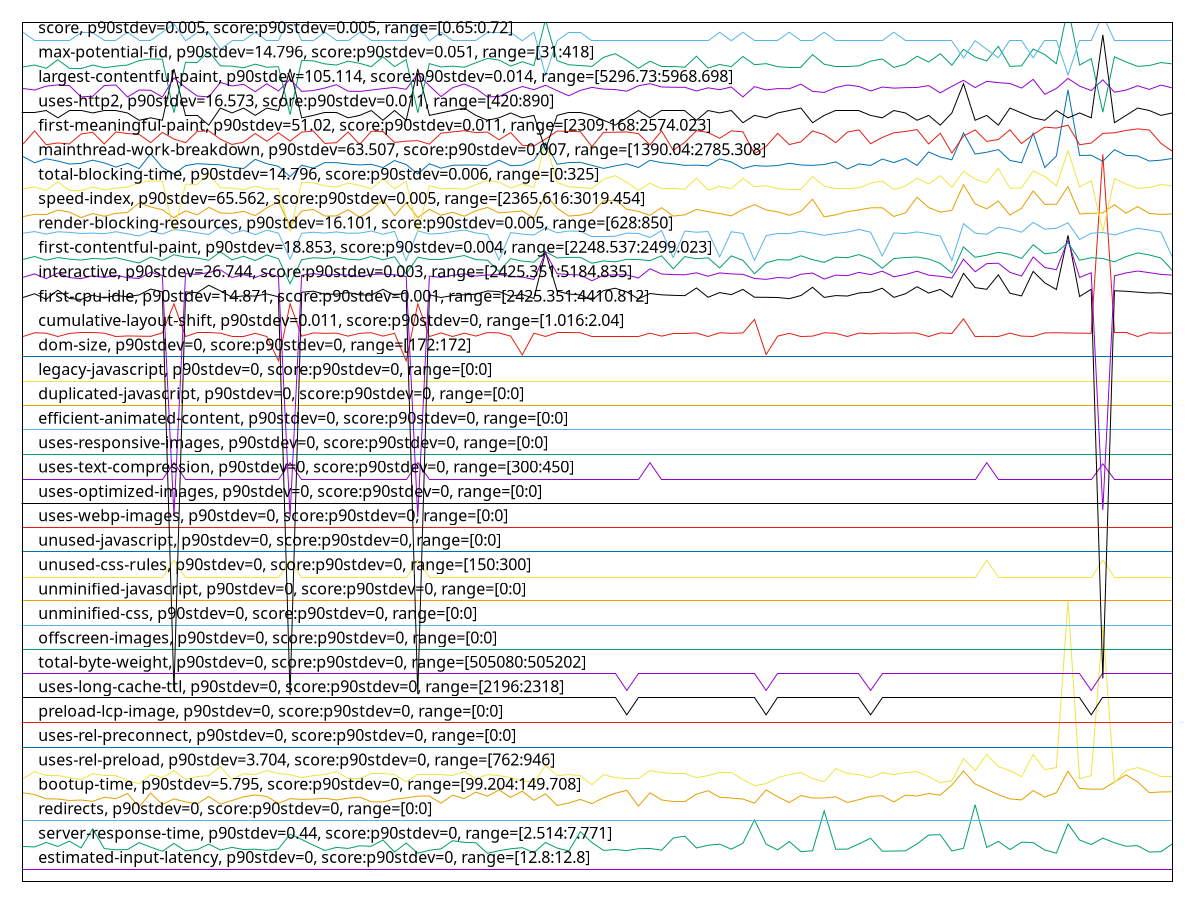 reset

$estimatedInputLatencyP90Stdev0ScoreP90Stdev0Range128128 <<EOF
0 0.5000000000001847
1 0.5000000000001847
2 0.5000000000001847
3 0.5000000000001847
4 0.5000000000001847
5 0.5000000000001847
6 0.5000000000001847
7 0.5000000000001847
8 0.5000000000001847
9 0.5000000000001847
10 0.5000000000001847
11 0.5000000000001847
12 0.5000000000001847
13 0.5000000000001847
14 0.5000000000001847
15 0.5000000000001847
16 0.5000000000001847
17 0.5000000000001847
18 0.5000000000001847
19 0.5000000000001847
20 0.5000000000001847
21 0.5000000000001847
22 0.5000000000001847
23 0.5000000000001847
24 0.5000000000001847
25 0.5000000000001847
26 0.5000000000001847
27 0.5000000000001847
28 0.5000000000001847
29 0.5000000000001847
30 0.5000000000001847
31 0.5000000000001847
32 0.5000000000001847
33 0.5000000000001847
34 0.5000000000001847
35 0.5000000000001847
36 0.5000000000001847
37 0.5000000000001847
38 0.5000000000001847
39 0.5000000000001847
40 0.5000000000001847
41 0.5000000000001847
42 0.5000000000001847
43 0.5000000000001847
44 0.5000000000001847
45 0.5000000000001847
46 0.5000000000001847
47 0.5000000000001847
48 0.5000000000001847
49 0.5000000000001847
50 0.5000000000001847
51 0.5000000000001847
52 0.5000000000001847
53 0.5000000000001847
54 0.5000000000001847
55 0.5000000000001847
56 0.5000000000001847
57 0.5000000000001847
58 0.5000000000001847
59 0.5000000000001847
60 0.5000000000001847
61 0.5000000000001847
62 0.5000000000001847
63 0.5000000000001847
64 0.5000000000001847
65 0.5000000000001847
66 0.5000000000001847
67 0.5000000000001847
68 0.5000000000001847
69 0.5000000000001847
70 0.5000000000001847
71 0.5000000000001847
72 0.5000000000001847
73 0.5000000000001847
74 0.5000000000001847
75 0.5000000000001847
76 0.5000000000001847
77 0.5000000000001847
78 0.5000000000001847
79 0.5000000000001847
80 0.5000000000001847
81 0.5000000000001847
82 0.5000000000001847
83 0.5000000000001847
84 0.5000000000001847
85 0.5000000000001847
86 0.5000000000001847
87 0.5000000000001847
88 0.5000000000001847
89 0.5000000000001847
90 0.5000000000001847
91 0.5000000000001847
92 0.5000000000001847
93 0.5000000000001847
94 0.5000000000001847
95 0.5000000000001847
96 0.5000000000001847
97 0.5000000000001847
98 0.5000000000001847
99 0.5000000000001847
EOF

$serverResponseTimeP90Stdev044ScoreP90Stdev0Range25147771 <<EOF
0 1.4336985413290113
1 1.4163025391680175
2 1.6004732576985414
3 1.4363457590491626
4 1.6545521339816316
5 1.3747034035656402
6 2.1597925445705024
7 1.3474748784440842
8 1.2998249594813618
9 1.3073884386817938
10 1.592153430578066
11 1.409117233927607
12 1.2389389519178826
13 1.5588741220961642
14 1.2555786061588334
15 1.3077666126418155
16 1.5305110750945436
17 1.2922614802809294
18 1.3962593192868722
19 1.3107920043219883
20 1.324784440842788
21 1.2744873041599138
22 1.3353733117233928
23 1.9370480821177745
24 1.7237579686655862
25 1.4873992436520802
26 1.2710837385197193
27 1.3970156672069152
28 1.354660183684495
29 1.4624397622906538
30 1.4435310642895731
31 1.7018238789843327
32 1.2064159913560242
33 1.5770264721772016
34 1.158766072393301
35 1.2801599135602382
36 1.3368860075634792
37 1.6711917882225822
38 1.605767693138844
39 1.5876153430578066
40 1.1561188546731498
41 1.2623857374392222
42 1.3406677471636954
43 1.3864267963263104
44 1.1837255537547273
45 1.598960561858455
46 1.371299837925446
47 1.2502841707185308
48 2.0402895732036734
49 1.593287952458131
50 1.2744873041599138
51 1.3096574824419234
52 1.2661674770394382
53 1.3425586169638035
54 1.3539038357644517
55 1.2835634792004325
56 1.7804840626688274
57 1.8561188546731497
58 1.3731907077255538
59 1.485508373851972
60 1.5305110750945434
61 1.3236499189627229
62 1.567950297136683
63 2.5239740680713125
64 1.530132901134522
65 1.2941523500810372
66 1.6356434359805514
67 1.220030253916802
68 1.261629389519179
69 2.890802809292274
70 1.3221372231226365
71 1.326675310642896
72 1.542612641815235
73 1.772542409508374
74 1.242342517558077
75 1.2483933009184227
76 1.257847649918963
77 1.5380745542949759
78 1.9037687736358724
79 1.9170048622366291
80 1.249905996758509
81 1.3614673149648842
82 3.1441793625067525
83 1.3932339276066992
84 1.6428287412209617
85 1.3081447866018372
86 1.6121966504592113
87 1.5936661264181526
88 1.2884797406807134
89 1.1651950297136686
90 2.3560648298217184
91 1.7006893571042683
92 1.5142495948136145
93 1.77632414910859
94 1.5872371690977851
95 1.4439092382495948
96 1.4688687196110213
97 1.2067941653160457
98 1.2226774716369533
99 1.5448816855753646
EOF

$redirectsP90Stdev0ScoreP90Stdev0Range00 <<EOF
0 2.5
1 2.5
2 2.5
3 2.5
4 2.5
5 2.5
6 2.5
7 2.5
8 2.5
9 2.5
10 2.5
11 2.5
12 2.5
13 2.5
14 2.5
15 2.5
16 2.5
17 2.5
18 2.5
19 2.5
20 2.5
21 2.5
22 2.5
23 2.5
24 2.5
25 2.5
26 2.5
27 2.5
28 2.5
29 2.5
30 2.5
31 2.5
32 2.5
33 2.5
34 2.5
35 2.5
36 2.5
37 2.5
38 2.5
39 2.5
40 2.5
41 2.5
42 2.5
43 2.5
44 2.5
45 2.5
46 2.5
47 2.5
48 2.5
49 2.5
50 2.5
51 2.5
52 2.5
53 2.5
54 2.5
55 2.5
56 2.5
57 2.5
58 2.5
59 2.5
60 2.5
61 2.5
62 2.5
63 2.5
64 2.5
65 2.5
66 2.5
67 2.5
68 2.5
69 2.5
70 2.5
71 2.5
72 2.5
73 2.5
74 2.5
75 2.5
76 2.5
77 2.5
78 2.5
79 2.5
80 2.5
81 2.5
82 2.5
83 2.5
84 2.5
85 2.5
86 2.5
87 2.5
88 2.5
89 2.5
90 2.5
91 2.5
92 2.5
93 2.5
94 2.5
95 2.5
96 2.5
97 2.5
98 2.5
99 2.5
EOF

$bootupTimeP90Stdev5795ScoreP90Stdev0Range99204149708 <<EOF
0 3.6342204711347033
1 3.561642501658924
2 3.388848871930988
3 3.3789782680822817
4 3.3198707697412067
5 3.3378701061712004
6 3.2854978433974775
7 3.450975613802256
8 3.392564863968148
9 3.603563536828135
10 3.0564998341074974
11 3.6267884870603835
12 3.155438122096881
13 3.384668380889183
14 3.261576144658261
15 3.1837725613802244
16 3.4836066688785654
17 3.1716955872594554
18 3.3191740212342395
19 3.470600696748506
20 3.543294790975447
21 3.4837227936297266
22 3.201539648307895
23 3.392448739216986
24 3.366204545454545
25 3.376423523556735
26 3.4097513271400124
27 3.3407732249502318
28 3.4109125746516247
29 3.4562012276045113
30 3.267730756469806
31 3.25878915063039
32 3.3730559057730587
33 3.4236862972793625
34 3.496380391506303
35 3.5011415063039144
36 3.2067652621101512
37 3.5392304246848036
38 3.3925648639681465
39 3.66174203715992
40 3.4984706370272054
41 3.7505774717982727
42 3.4450532514930314
43 3.7014567020570657
44 3.324051260783012
45 3.589512441937624
46 3.1131687126741863
47 3.2172164897146645
48 3.363765925680158
49 3.1906239216987378
50 3.43100215660252
51 3.6133180159256795
52 3.7352490046449893
53 3.085414897146648
54 3.6339882216323813
55 3.3411215992037153
56 3.2760917385534163
57 3.274930491041804
58 3.577783842070337
59 3.7203850364963493
60 3.452717485069674
61 3.4176478102189765
62 3.378862143331121
63 3.2095522561380214
64 3.749764598540144
65 3.4709490710019897
66 3.238815693430656
67 3.518560218978101
68 3.417763934970138
69 3.4242669210351684
70 3.4692071997345715
71 3.2375383211678828
72 3.354475945587258
73 3.486161413404113
74 3.5136829794293303
75 3.2583246516257454
76 3.544107664233576
77 3.5003286330457852
78 3.6019377903118763
79 3.5387659256801585
80 3.9550731585932306
81 4.522690942269406
82 3.994323324485732
83 3.7768216655607154
84 3.554558891838088
85 3.3855973788984723
86 3.3425150962176504
87 3.7232881552753803
88 3.4589882216323806
89 3.6385170869276693
90 4.518045952222956
91 3.8131687126741864
92 3.783208526874584
93 3.7842536496350356
94 4.0754945255474455
95 4.372425514266755
96 4.0813007631055065
97 3.639910583941604
98 3.66824502322495
99 3.6747480092899796
EOF

$usesRelPreloadP90Stdev3704ScoreP90Stdev0Range762946 <<EOF
0 4.21464705882353
1 4.502882352941178
2 4.3381764705882375
3 4.3381764705882375
4 4.255823529411767
5 4.173470588235297
6 4.420529411764708
7 4.3381764705882375
8 4.3381764705882375
9 4.13229411764706
10 4.008764705882353
11 4.379352941176471
12 4.255823529411767
13 4.5440588235294115
14 4.173470588235297
15 4.297000000000001
16 4.3381764705882375
17 4.708764705882352
18 4.173470588235297
19 4.420529411764708
20 4.379352941176471
21 4.5440588235294115
22 4.420529411764708
23 4.379352941176471
24 4.255823529411767
25 4.3381764705882375
26 4.379352941176471
27 4.502882352941178
28 4.21464705882353
29 4.21464705882353
30 4.420529411764708
31 4.420529411764708
32 4.379352941176471
33 4.091117647058823
34 4.379352941176471
35 4.379352941176471
36 4.379352941176471
37 4.3381764705882375
38 4.502882352941178
39 4.21464705882353
40 4.379352941176471
41 4.3381764705882375
42 4.255823529411767
43 4.13229411764706
44 4.04994117647059
45 4.7499411764705926
46 4.3381764705882375
47 4.379352941176471
48 4.3381764705882375
49 3.9675882352941194
50 4.379352941176471
51 4.255823529411767
52 4.21464705882353
53 4.21464705882353
54 4.5440588235294115
55 4.461705882352941
56 4.420529411764708
57 4.420529411764708
58 4.255823529411767
59 4.3381764705882375
60 4.461705882352941
61 4.461705882352941
62 4.173470588235297
63 3.9264117647058825
64 4.008764705882353
65 4.255823529411767
66 4.379352941176471
67 4.461705882352941
68 4.21464705882353
69 4.091117647058823
70 4.626411764705885
71 4.420529411764708
72 4.379352941176471
73 4.255823529411767
74 4.461705882352941
75 4.379352941176471
76 4.461705882352941
77 4.502882352941178
78 4.297000000000001
79 4.04994117647059
80 4.13229411764706
81 5.038176470588233
82 4.5440588235294115
83 5.202882352941181
84 4.708764705882352
85 4.5440588235294115
86 4.297000000000001
87 5.202882352941181
88 4.585235294117645
89 4.667588235294119
90 11.502882352941178
91 4.21464705882353
92 4.3381764705882375
93 10.473470588235294
94 4.04994117647059
95 4.5440588235294115
96 4.667588235294119
97 4.502882352941178
98 4.297000000000001
99 4.297000000000001
EOF

$usesRelPreconnectP90Stdev0ScoreP90Stdev0Range00 <<EOF
0 5.5
1 5.5
2 5.5
3 5.5
4 5.5
5 5.5
6 5.5
7 5.5
8 5.5
9 5.5
10 5.5
11 5.5
12 5.5
13 5.5
14 5.5
15 5.5
16 5.5
17 5.5
18 5.5
19 5.5
20 5.5
21 5.5
22 5.5
23 5.5
24 5.5
25 5.5
26 5.5
27 5.5
28 5.5
29 5.5
30 5.5
31 5.5
32 5.5
33 5.5
34 5.5
35 5.5
36 5.5
37 5.5
38 5.5
39 5.5
40 5.5
41 5.5
42 5.5
43 5.5
44 5.5
45 5.5
46 5.5
47 5.5
48 5.5
49 5.5
50 5.5
51 5.5
52 5.5
53 5.5
54 5.5
55 5.5
56 5.5
57 5.5
58 5.5
59 5.5
60 5.5
61 5.5
62 5.5
63 5.5
64 5.5
65 5.5
66 5.5
67 5.5
68 5.5
69 5.5
70 5.5
71 5.5
72 5.5
73 5.5
74 5.5
75 5.5
76 5.5
77 5.5
78 5.5
79 5.5
80 5.5
81 5.5
82 5.5
83 5.5
84 5.5
85 5.5
86 5.5
87 5.5
88 5.5
89 5.5
90 5.5
91 5.5
92 5.5
93 5.5
94 5.5
95 5.5
96 5.5
97 5.5
98 5.5
99 5.5
EOF

$preloadLcpImageP90Stdev0ScoreP90Stdev0Range00 <<EOF
0 6.5
1 6.5
2 6.5
3 6.5
4 6.5
5 6.5
6 6.5
7 6.5
8 6.5
9 6.5
10 6.5
11 6.5
12 6.5
13 6.5
14 6.5
15 6.5
16 6.5
17 6.5
18 6.5
19 6.5
20 6.5
21 6.5
22 6.5
23 6.5
24 6.5
25 6.5
26 6.5
27 6.5
28 6.5
29 6.5
30 6.5
31 6.5
32 6.5
33 6.5
34 6.5
35 6.5
36 6.5
37 6.5
38 6.5
39 6.5
40 6.5
41 6.5
42 6.5
43 6.5
44 6.5
45 6.5
46 6.5
47 6.5
48 6.5
49 6.5
50 6.5
51 6.5
52 6.5
53 6.5
54 6.5
55 6.5
56 6.5
57 6.5
58 6.5
59 6.5
60 6.5
61 6.5
62 6.5
63 6.5
64 6.5
65 6.5
66 6.5
67 6.5
68 6.5
69 6.5
70 6.5
71 6.5
72 6.5
73 6.5
74 6.5
75 6.5
76 6.5
77 6.5
78 6.5
79 6.5
80 6.5
81 6.5
82 6.5
83 6.5
84 6.5
85 6.5
86 6.5
87 6.5
88 6.5
89 6.5
90 6.5
91 6.5
92 6.5
93 6.5
94 6.5
95 6.5
96 6.5
97 6.5
98 6.5
99 6.5
EOF

$usesLongCacheTtlP90Stdev0ScoreP90Stdev0Range21962318 <<EOF
0 7.5280000000000005
1 7.5280000000000005
2 7.5280000000000005
3 7.5280000000000005
4 7.5280000000000005
5 7.5280000000000005
6 7.5280000000000005
7 7.5280000000000005
8 7.5280000000000005
9 7.5280000000000005
10 7.5280000000000005
11 7.5280000000000005
12 7.5280000000000005
13 7.5280000000000005
14 7.5280000000000005
15 7.5280000000000005
16 7.5280000000000005
17 7.5280000000000005
18 7.5280000000000005
19 7.5280000000000005
20 7.5280000000000005
21 7.5280000000000005
22 7.5280000000000005
23 7.5280000000000005
24 7.5280000000000005
25 7.5280000000000005
26 7.5280000000000005
27 7.5280000000000005
28 7.5280000000000005
29 7.5280000000000005
30 7.5280000000000005
31 7.5280000000000005
32 7.5280000000000005
33 7.5280000000000005
34 7.5280000000000005
35 7.5280000000000005
36 7.5280000000000005
37 7.5280000000000005
38 7.5280000000000005
39 7.5280000000000005
40 7.5280000000000005
41 7.5280000000000005
42 7.5280000000000005
43 7.5280000000000005
44 7.5280000000000005
45 7.5280000000000005
46 7.5280000000000005
47 7.5280000000000005
48 7.5280000000000005
49 7.5280000000000005
50 7.5280000000000005
51 7.5280000000000005
52 6.828000000000001
53 7.5280000000000005
54 7.5280000000000005
55 7.5280000000000005
56 7.5280000000000005
57 7.5280000000000005
58 7.5280000000000005
59 7.5280000000000005
60 7.5280000000000005
61 7.5280000000000005
62 7.5280000000000005
63 7.5280000000000005
64 6.828000000000001
65 7.5280000000000005
66 7.5280000000000005
67 7.5280000000000005
68 7.5280000000000005
69 7.5280000000000005
70 7.5280000000000005
71 7.5280000000000005
72 7.5280000000000005
73 6.828000000000001
74 7.5280000000000005
75 7.5280000000000005
76 7.5280000000000005
77 7.5280000000000005
78 7.5280000000000005
79 7.5280000000000005
80 7.5280000000000005
81 7.5280000000000005
82 7.5280000000000005
83 7.5280000000000005
84 7.5280000000000005
85 7.5280000000000005
86 7.5280000000000005
87 7.5280000000000005
88 7.5280000000000005
89 7.5280000000000005
90 7.5280000000000005
91 7.5280000000000005
92 6.828000000000001
93 7.5280000000000005
94 7.5280000000000005
95 7.5280000000000005
96 7.5280000000000005
97 7.5280000000000005
98 7.5280000000000005
99 7.5280000000000005
EOF

$totalByteWeightP90Stdev0ScoreP90Stdev0Range505080505202 <<EOF
0 8.527999999999793
1 8.527999999999793
2 8.527999999999793
3 8.527999999999793
4 8.527999999999793
5 8.527999999999793
6 8.527999999999793
7 8.527999999999793
8 8.527999999999793
9 8.527999999999793
10 8.527999999999793
11 8.527999999999793
12 8.527999999999793
13 8.527999999999793
14 8.527999999999793
15 8.527999999999793
16 8.527999999999793
17 8.527999999999793
18 8.527999999999793
19 8.527999999999793
20 8.527999999999793
21 8.527999999999793
22 8.527999999999793
23 8.527999999999793
24 8.527999999999793
25 8.527999999999793
26 8.527999999999793
27 8.527999999999793
28 8.527999999999793
29 8.527999999999793
30 8.527999999999793
31 8.527999999999793
32 8.527999999999793
33 8.527999999999793
34 8.527999999999793
35 8.527999999999793
36 8.527999999999793
37 8.527999999999793
38 8.527999999999793
39 8.527999999999793
40 8.527999999999793
41 8.527999999999793
42 8.527999999999793
43 8.527999999999793
44 8.527999999999793
45 8.527999999999793
46 8.527999999999793
47 8.527999999999793
48 8.527999999999793
49 8.527999999999793
50 8.527999999999793
51 8.527999999999793
52 7.8279999999999745
53 8.527999999999793
54 8.527999999999793
55 8.527999999999793
56 8.527999999999793
57 8.527999999999793
58 8.527999999999793
59 8.527999999999793
60 8.527999999999793
61 8.527999999999793
62 8.527999999999793
63 8.527999999999793
64 7.8279999999999745
65 8.527999999999793
66 8.527999999999793
67 8.527999999999793
68 8.527999999999793
69 8.527999999999793
70 8.527999999999793
71 8.527999999999793
72 8.527999999999793
73 7.8279999999999745
74 8.527999999999793
75 8.527999999999793
76 8.527999999999793
77 8.527999999999793
78 8.527999999999793
79 8.527999999999793
80 8.527999999999793
81 8.527999999999793
82 8.527999999999793
83 8.527999999999793
84 8.527999999999793
85 8.527999999999793
86 8.527999999999793
87 8.527999999999793
88 8.527999999999793
89 8.527999999999793
90 8.527999999999793
91 8.527999999999793
92 7.8279999999999745
93 8.527999999999793
94 8.527999999999793
95 8.527999999999793
96 8.527999999999793
97 8.527999999999793
98 8.527999999999793
99 8.527999999999793
EOF

$offscreenImagesP90Stdev0ScoreP90Stdev0Range00 <<EOF
0 9.5
1 9.5
2 9.5
3 9.5
4 9.5
5 9.5
6 9.5
7 9.5
8 9.5
9 9.5
10 9.5
11 9.5
12 9.5
13 9.5
14 9.5
15 9.5
16 9.5
17 9.5
18 9.5
19 9.5
20 9.5
21 9.5
22 9.5
23 9.5
24 9.5
25 9.5
26 9.5
27 9.5
28 9.5
29 9.5
30 9.5
31 9.5
32 9.5
33 9.5
34 9.5
35 9.5
36 9.5
37 9.5
38 9.5
39 9.5
40 9.5
41 9.5
42 9.5
43 9.5
44 9.5
45 9.5
46 9.5
47 9.5
48 9.5
49 9.5
50 9.5
51 9.5
52 9.5
53 9.5
54 9.5
55 9.5
56 9.5
57 9.5
58 9.5
59 9.5
60 9.5
61 9.5
62 9.5
63 9.5
64 9.5
65 9.5
66 9.5
67 9.5
68 9.5
69 9.5
70 9.5
71 9.5
72 9.5
73 9.5
74 9.5
75 9.5
76 9.5
77 9.5
78 9.5
79 9.5
80 9.5
81 9.5
82 9.5
83 9.5
84 9.5
85 9.5
86 9.5
87 9.5
88 9.5
89 9.5
90 9.5
91 9.5
92 9.5
93 9.5
94 9.5
95 9.5
96 9.5
97 9.5
98 9.5
99 9.5
EOF

$unminifiedCssP90Stdev0ScoreP90Stdev0Range00 <<EOF
0 10.5
1 10.5
2 10.5
3 10.5
4 10.5
5 10.5
6 10.5
7 10.5
8 10.5
9 10.5
10 10.5
11 10.5
12 10.5
13 10.5
14 10.5
15 10.5
16 10.5
17 10.5
18 10.5
19 10.5
20 10.5
21 10.5
22 10.5
23 10.5
24 10.5
25 10.5
26 10.5
27 10.5
28 10.5
29 10.5
30 10.5
31 10.5
32 10.5
33 10.5
34 10.5
35 10.5
36 10.5
37 10.5
38 10.5
39 10.5
40 10.5
41 10.5
42 10.5
43 10.5
44 10.5
45 10.5
46 10.5
47 10.5
48 10.5
49 10.5
50 10.5
51 10.5
52 10.5
53 10.5
54 10.5
55 10.5
56 10.5
57 10.5
58 10.5
59 10.5
60 10.5
61 10.5
62 10.5
63 10.5
64 10.5
65 10.5
66 10.5
67 10.5
68 10.5
69 10.5
70 10.5
71 10.5
72 10.5
73 10.5
74 10.5
75 10.5
76 10.5
77 10.5
78 10.5
79 10.5
80 10.5
81 10.5
82 10.5
83 10.5
84 10.5
85 10.5
86 10.5
87 10.5
88 10.5
89 10.5
90 10.5
91 10.5
92 10.5
93 10.5
94 10.5
95 10.5
96 10.5
97 10.5
98 10.5
99 10.5
EOF

$unminifiedJavascriptP90Stdev0ScoreP90Stdev0Range00 <<EOF
0 11.5
1 11.5
2 11.5
3 11.5
4 11.5
5 11.5
6 11.5
7 11.5
8 11.5
9 11.5
10 11.5
11 11.5
12 11.5
13 11.5
14 11.5
15 11.5
16 11.5
17 11.5
18 11.5
19 11.5
20 11.5
21 11.5
22 11.5
23 11.5
24 11.5
25 11.5
26 11.5
27 11.5
28 11.5
29 11.5
30 11.5
31 11.5
32 11.5
33 11.5
34 11.5
35 11.5
36 11.5
37 11.5
38 11.5
39 11.5
40 11.5
41 11.5
42 11.5
43 11.5
44 11.5
45 11.5
46 11.5
47 11.5
48 11.5
49 11.5
50 11.5
51 11.5
52 11.5
53 11.5
54 11.5
55 11.5
56 11.5
57 11.5
58 11.5
59 11.5
60 11.5
61 11.5
62 11.5
63 11.5
64 11.5
65 11.5
66 11.5
67 11.5
68 11.5
69 11.5
70 11.5
71 11.5
72 11.5
73 11.5
74 11.5
75 11.5
76 11.5
77 11.5
78 11.5
79 11.5
80 11.5
81 11.5
82 11.5
83 11.5
84 11.5
85 11.5
86 11.5
87 11.5
88 11.5
89 11.5
90 11.5
91 11.5
92 11.5
93 11.5
94 11.5
95 11.5
96 11.5
97 11.5
98 11.5
99 11.5
EOF

$unusedCssRulesP90Stdev0ScoreP90Stdev0Range150300 <<EOF
0 12.465
1 12.465
2 12.465
3 12.465
4 12.465
5 12.465
6 12.465
7 12.465
8 12.465
9 12.465
10 12.465
11 12.465
12 12.465
13 13.165000000000001
14 12.465
15 12.465
16 12.465
17 12.465
18 12.465
19 12.465
20 12.465
21 12.465
22 12.465
23 13.165000000000001
24 12.465
25 12.465
26 12.465
27 12.465
28 12.465
29 12.465
30 12.465
31 12.465
32 12.465
33 12.465
34 13.165000000000001
35 12.465
36 12.465
37 12.465
38 12.465
39 12.465
40 12.465
41 12.465
42 12.465
43 12.465
44 12.465
45 12.465
46 12.465
47 12.465
48 12.465
49 12.465
50 12.465
51 12.465
52 12.465
53 12.465
54 12.465
55 12.465
56 12.465
57 12.465
58 12.465
59 12.465
60 12.465
61 12.465
62 12.465
63 12.465
64 12.465
65 12.465
66 12.465
67 12.465
68 12.465
69 12.465
70 12.465
71 12.465
72 12.465
73 12.465
74 12.465
75 12.465
76 12.465
77 12.465
78 12.465
79 12.465
80 12.465
81 12.465
82 12.465
83 13.165000000000001
84 12.465
85 12.465
86 12.465
87 12.465
88 12.465
89 12.465
90 12.465
91 12.465
92 12.465
93 13.165000000000001
94 12.465
95 12.465
96 12.465
97 12.465
98 12.465
99 12.465
EOF

$unusedJavascriptP90Stdev0ScoreP90Stdev0Range00 <<EOF
0 13.5
1 13.5
2 13.5
3 13.5
4 13.5
5 13.5
6 13.5
7 13.5
8 13.5
9 13.5
10 13.5
11 13.5
12 13.5
13 13.5
14 13.5
15 13.5
16 13.5
17 13.5
18 13.5
19 13.5
20 13.5
21 13.5
22 13.5
23 13.5
24 13.5
25 13.5
26 13.5
27 13.5
28 13.5
29 13.5
30 13.5
31 13.5
32 13.5
33 13.5
34 13.5
35 13.5
36 13.5
37 13.5
38 13.5
39 13.5
40 13.5
41 13.5
42 13.5
43 13.5
44 13.5
45 13.5
46 13.5
47 13.5
48 13.5
49 13.5
50 13.5
51 13.5
52 13.5
53 13.5
54 13.5
55 13.5
56 13.5
57 13.5
58 13.5
59 13.5
60 13.5
61 13.5
62 13.5
63 13.5
64 13.5
65 13.5
66 13.5
67 13.5
68 13.5
69 13.5
70 13.5
71 13.5
72 13.5
73 13.5
74 13.5
75 13.5
76 13.5
77 13.5
78 13.5
79 13.5
80 13.5
81 13.5
82 13.5
83 13.5
84 13.5
85 13.5
86 13.5
87 13.5
88 13.5
89 13.5
90 13.5
91 13.5
92 13.5
93 13.5
94 13.5
95 13.5
96 13.5
97 13.5
98 13.5
99 13.5
EOF

$usesWebpImagesP90Stdev0ScoreP90Stdev0Range00 <<EOF
0 14.5
1 14.5
2 14.5
3 14.5
4 14.5
5 14.5
6 14.5
7 14.5
8 14.5
9 14.5
10 14.5
11 14.5
12 14.5
13 14.5
14 14.5
15 14.5
16 14.5
17 14.5
18 14.5
19 14.5
20 14.5
21 14.5
22 14.5
23 14.5
24 14.5
25 14.5
26 14.5
27 14.5
28 14.5
29 14.5
30 14.5
31 14.5
32 14.5
33 14.5
34 14.5
35 14.5
36 14.5
37 14.5
38 14.5
39 14.5
40 14.5
41 14.5
42 14.5
43 14.5
44 14.5
45 14.5
46 14.5
47 14.5
48 14.5
49 14.5
50 14.5
51 14.5
52 14.5
53 14.5
54 14.5
55 14.5
56 14.5
57 14.5
58 14.5
59 14.5
60 14.5
61 14.5
62 14.5
63 14.5
64 14.5
65 14.5
66 14.5
67 14.5
68 14.5
69 14.5
70 14.5
71 14.5
72 14.5
73 14.5
74 14.5
75 14.5
76 14.5
77 14.5
78 14.5
79 14.5
80 14.5
81 14.5
82 14.5
83 14.5
84 14.5
85 14.5
86 14.5
87 14.5
88 14.5
89 14.5
90 14.5
91 14.5
92 14.5
93 14.5
94 14.5
95 14.5
96 14.5
97 14.5
98 14.5
99 14.5
EOF

$usesOptimizedImagesP90Stdev0ScoreP90Stdev0Range00 <<EOF
0 15.5
1 15.5
2 15.5
3 15.5
4 15.5
5 15.5
6 15.5
7 15.5
8 15.5
9 15.5
10 15.5
11 15.5
12 15.5
13 15.5
14 15.5
15 15.5
16 15.5
17 15.5
18 15.5
19 15.5
20 15.5
21 15.5
22 15.5
23 15.5
24 15.5
25 15.5
26 15.5
27 15.5
28 15.5
29 15.5
30 15.5
31 15.5
32 15.5
33 15.5
34 15.5
35 15.5
36 15.5
37 15.5
38 15.5
39 15.5
40 15.5
41 15.5
42 15.5
43 15.5
44 15.5
45 15.5
46 15.5
47 15.5
48 15.5
49 15.5
50 15.5
51 15.5
52 15.5
53 15.5
54 15.5
55 15.5
56 15.5
57 15.5
58 15.5
59 15.5
60 15.5
61 15.5
62 15.5
63 15.5
64 15.5
65 15.5
66 15.5
67 15.5
68 15.5
69 15.5
70 15.5
71 15.5
72 15.5
73 15.5
74 15.5
75 15.5
76 15.5
77 15.5
78 15.5
79 15.5
80 15.5
81 15.5
82 15.5
83 15.5
84 15.5
85 15.5
86 15.5
87 15.5
88 15.5
89 15.5
90 15.5
91 15.5
92 15.5
93 15.5
94 15.5
95 15.5
96 15.5
97 15.5
98 15.5
99 15.5
EOF

$usesTextCompressionP90Stdev0ScoreP90Stdev0Range300450 <<EOF
0 16.458466666666666
1 16.458466666666666
2 16.458466666666666
3 16.458466666666666
4 16.458466666666666
5 16.458466666666666
6 16.458466666666666
7 16.458466666666666
8 16.458466666666666
9 16.458466666666666
10 16.458466666666666
11 16.458466666666666
12 16.458466666666666
13 17.158466666666666
14 16.458466666666666
15 16.458466666666666
16 16.458466666666666
17 16.458466666666666
18 16.458466666666666
19 16.458466666666666
20 16.458466666666666
21 16.458466666666666
22 16.458466666666666
23 17.158466666666666
24 16.458466666666666
25 16.458466666666666
26 16.458466666666666
27 16.458466666666666
28 16.458466666666666
29 16.458466666666666
30 16.458466666666666
31 16.458466666666666
32 16.458466666666666
33 16.458466666666666
34 17.158466666666666
35 16.458466666666666
36 16.458466666666666
37 16.458466666666666
38 16.458466666666666
39 16.458466666666666
40 16.458466666666666
41 16.458466666666666
42 16.458466666666666
43 16.458466666666666
44 16.458466666666666
45 16.458466666666666
46 16.458466666666666
47 16.458466666666666
48 16.458466666666666
49 16.458466666666666
50 16.458466666666666
51 16.458466666666666
52 16.458466666666666
53 16.458466666666666
54 17.158466666666666
55 16.458466666666666
56 16.458466666666666
57 16.458466666666666
58 16.458466666666666
59 16.458466666666666
60 16.458466666666666
61 16.458466666666666
62 16.458466666666666
63 16.458466666666666
64 16.458466666666666
65 16.458466666666666
66 16.458466666666666
67 16.458466666666666
68 16.458466666666666
69 16.458466666666666
70 16.458466666666666
71 16.458466666666666
72 16.458466666666666
73 16.458466666666666
74 16.458466666666666
75 16.458466666666666
76 16.458466666666666
77 16.458466666666666
78 16.458466666666666
79 16.458466666666666
80 16.458466666666666
81 16.458466666666666
82 16.458466666666666
83 17.158466666666666
84 16.458466666666666
85 16.458466666666666
86 16.458466666666666
87 16.458466666666666
88 16.458466666666666
89 16.458466666666666
90 16.458466666666666
91 16.458466666666666
92 16.458466666666666
93 17.1118
94 16.458466666666666
95 16.458466666666666
96 16.458466666666666
97 16.458466666666666
98 16.458466666666666
99 16.458466666666666
EOF

$usesResponsiveImagesP90Stdev0ScoreP90Stdev0Range00 <<EOF
0 17.5
1 17.5
2 17.5
3 17.5
4 17.5
5 17.5
6 17.5
7 17.5
8 17.5
9 17.5
10 17.5
11 17.5
12 17.5
13 17.5
14 17.5
15 17.5
16 17.5
17 17.5
18 17.5
19 17.5
20 17.5
21 17.5
22 17.5
23 17.5
24 17.5
25 17.5
26 17.5
27 17.5
28 17.5
29 17.5
30 17.5
31 17.5
32 17.5
33 17.5
34 17.5
35 17.5
36 17.5
37 17.5
38 17.5
39 17.5
40 17.5
41 17.5
42 17.5
43 17.5
44 17.5
45 17.5
46 17.5
47 17.5
48 17.5
49 17.5
50 17.5
51 17.5
52 17.5
53 17.5
54 17.5
55 17.5
56 17.5
57 17.5
58 17.5
59 17.5
60 17.5
61 17.5
62 17.5
63 17.5
64 17.5
65 17.5
66 17.5
67 17.5
68 17.5
69 17.5
70 17.5
71 17.5
72 17.5
73 17.5
74 17.5
75 17.5
76 17.5
77 17.5
78 17.5
79 17.5
80 17.5
81 17.5
82 17.5
83 17.5
84 17.5
85 17.5
86 17.5
87 17.5
88 17.5
89 17.5
90 17.5
91 17.5
92 17.5
93 17.5
94 17.5
95 17.5
96 17.5
97 17.5
98 17.5
99 17.5
EOF

$efficientAnimatedContentP90Stdev0ScoreP90Stdev0Range00 <<EOF
0 18.5
1 18.5
2 18.5
3 18.5
4 18.5
5 18.5
6 18.5
7 18.5
8 18.5
9 18.5
10 18.5
11 18.5
12 18.5
13 18.5
14 18.5
15 18.5
16 18.5
17 18.5
18 18.5
19 18.5
20 18.5
21 18.5
22 18.5
23 18.5
24 18.5
25 18.5
26 18.5
27 18.5
28 18.5
29 18.5
30 18.5
31 18.5
32 18.5
33 18.5
34 18.5
35 18.5
36 18.5
37 18.5
38 18.5
39 18.5
40 18.5
41 18.5
42 18.5
43 18.5
44 18.5
45 18.5
46 18.5
47 18.5
48 18.5
49 18.5
50 18.5
51 18.5
52 18.5
53 18.5
54 18.5
55 18.5
56 18.5
57 18.5
58 18.5
59 18.5
60 18.5
61 18.5
62 18.5
63 18.5
64 18.5
65 18.5
66 18.5
67 18.5
68 18.5
69 18.5
70 18.5
71 18.5
72 18.5
73 18.5
74 18.5
75 18.5
76 18.5
77 18.5
78 18.5
79 18.5
80 18.5
81 18.5
82 18.5
83 18.5
84 18.5
85 18.5
86 18.5
87 18.5
88 18.5
89 18.5
90 18.5
91 18.5
92 18.5
93 18.5
94 18.5
95 18.5
96 18.5
97 18.5
98 18.5
99 18.5
EOF

$duplicatedJavascriptP90Stdev0ScoreP90Stdev0Range00 <<EOF
0 19.5
1 19.5
2 19.5
3 19.5
4 19.5
5 19.5
6 19.5
7 19.5
8 19.5
9 19.5
10 19.5
11 19.5
12 19.5
13 19.5
14 19.5
15 19.5
16 19.5
17 19.5
18 19.5
19 19.5
20 19.5
21 19.5
22 19.5
23 19.5
24 19.5
25 19.5
26 19.5
27 19.5
28 19.5
29 19.5
30 19.5
31 19.5
32 19.5
33 19.5
34 19.5
35 19.5
36 19.5
37 19.5
38 19.5
39 19.5
40 19.5
41 19.5
42 19.5
43 19.5
44 19.5
45 19.5
46 19.5
47 19.5
48 19.5
49 19.5
50 19.5
51 19.5
52 19.5
53 19.5
54 19.5
55 19.5
56 19.5
57 19.5
58 19.5
59 19.5
60 19.5
61 19.5
62 19.5
63 19.5
64 19.5
65 19.5
66 19.5
67 19.5
68 19.5
69 19.5
70 19.5
71 19.5
72 19.5
73 19.5
74 19.5
75 19.5
76 19.5
77 19.5
78 19.5
79 19.5
80 19.5
81 19.5
82 19.5
83 19.5
84 19.5
85 19.5
86 19.5
87 19.5
88 19.5
89 19.5
90 19.5
91 19.5
92 19.5
93 19.5
94 19.5
95 19.5
96 19.5
97 19.5
98 19.5
99 19.5
EOF

$legacyJavascriptP90Stdev0ScoreP90Stdev0Range00 <<EOF
0 20.5
1 20.5
2 20.5
3 20.5
4 20.5
5 20.5
6 20.5
7 20.5
8 20.5
9 20.5
10 20.5
11 20.5
12 20.5
13 20.5
14 20.5
15 20.5
16 20.5
17 20.5
18 20.5
19 20.5
20 20.5
21 20.5
22 20.5
23 20.5
24 20.5
25 20.5
26 20.5
27 20.5
28 20.5
29 20.5
30 20.5
31 20.5
32 20.5
33 20.5
34 20.5
35 20.5
36 20.5
37 20.5
38 20.5
39 20.5
40 20.5
41 20.5
42 20.5
43 20.5
44 20.5
45 20.5
46 20.5
47 20.5
48 20.5
49 20.5
50 20.5
51 20.5
52 20.5
53 20.5
54 20.5
55 20.5
56 20.5
57 20.5
58 20.5
59 20.5
60 20.5
61 20.5
62 20.5
63 20.5
64 20.5
65 20.5
66 20.5
67 20.5
68 20.5
69 20.5
70 20.5
71 20.5
72 20.5
73 20.5
74 20.5
75 20.5
76 20.5
77 20.5
78 20.5
79 20.5
80 20.5
81 20.5
82 20.5
83 20.5
84 20.5
85 20.5
86 20.5
87 20.5
88 20.5
89 20.5
90 20.5
91 20.5
92 20.5
93 20.5
94 20.5
95 20.5
96 20.5
97 20.5
98 20.5
99 20.5
EOF

$domSizeP90Stdev0ScoreP90Stdev0Range172172 <<EOF
0 21.5
1 21.5
2 21.5
3 21.5
4 21.5
5 21.5
6 21.5
7 21.5
8 21.5
9 21.5
10 21.5
11 21.5
12 21.5
13 21.5
14 21.5
15 21.5
16 21.5
17 21.5
18 21.5
19 21.5
20 21.5
21 21.5
22 21.5
23 21.5
24 21.5
25 21.5
26 21.5
27 21.5
28 21.5
29 21.5
30 21.5
31 21.5
32 21.5
33 21.5
34 21.5
35 21.5
36 21.5
37 21.5
38 21.5
39 21.5
40 21.5
41 21.5
42 21.5
43 21.5
44 21.5
45 21.5
46 21.5
47 21.5
48 21.5
49 21.5
50 21.5
51 21.5
52 21.5
53 21.5
54 21.5
55 21.5
56 21.5
57 21.5
58 21.5
59 21.5
60 21.5
61 21.5
62 21.5
63 21.5
64 21.5
65 21.5
66 21.5
67 21.5
68 21.5
69 21.5
70 21.5
71 21.5
72 21.5
73 21.5
74 21.5
75 21.5
76 21.5
77 21.5
78 21.5
79 21.5
80 21.5
81 21.5
82 21.5
83 21.5
84 21.5
85 21.5
86 21.5
87 21.5
88 21.5
89 21.5
90 21.5
91 21.5
92 21.5
93 21.5
94 21.5
95 21.5
96 21.5
97 21.5
98 21.5
99 21.5
EOF

$cumulativeLayoutShiftP90Stdev0011ScoreP90Stdev0Range1016204 <<EOF
0 22.326714322774052
1 22.480625704666874
2 22.464746208053064
3 22.326714322774052
4 22.45338691374156
5 22.473926920409802
6 22.473926920409802
7 22.464746208053064
8 22.326714322774052
9 22.349639701368147
10 22.34259381938786
11 22.33376020475434
12 22.473926920409802
13 23.66584231181626
14 22.326714322774052
15 22.473926920409802
16 22.473926920409802
17 22.464746208053064
18 22.326714322774052
19 22.326714322774052
20 22.458047423795996
21 22.326714322774052
22 21.331707183863415
23 23.66584231181626
24 22.34259381938786
25 22.473926920409802
26 22.458047423795996
27 22.464746208053064
28 22.34259381938786
29 22.458047423795996
30 22.48238650249194
31 22.34259381938786
32 22.458047423795996
33 21.33272316782408
34 23.66584231181626
35 22.326714322774052
36 22.473926920409802
37 22.326714322774052
38 22.464746208053064
39 22.34519705231198
40 22.48767158664716
41 22.473926920409802
42 22.34259381938786
43 21.575148953603748
44 22.464746208053064
45 22.329317555698175
46 22.473926920409802
47 22.473926920409802
48 22.480625704666874
49 22.326714322774052
50 22.34259381938786
51 22.34259381938786
52 22.34259381938786
53 22.326714322774052
54 22.464746208053064
55 22.34259381938786
56 22.458047423795996
57 22.458047423795996
58 22.473926920409802
59 22.326714322774052
60 22.480625704666874
61 22.458047423795996
62 22.473926920409802
63 23.026714322774055
64 21.58927603273965
65 22.34259381938786
66 22.458047423795996
67 22.326714322774052
68 22.34259381938786
69 22.480625704666874
70 22.458047423795996
71 22.326714322774052
72 22.469266410355367
73 22.437168251305028
74 22.469266410355367
75 22.458047423795996
76 22.471792090033354
77 22.469266410355367
78 22.326714322774052
79 22.473926920409802
80 22.45338691374156
81 23.050073797745505
82 22.326714322774052
83 22.33376020475434
84 22.326714322774052
85 22.464746208053064
86 22.34259381938786
87 22.329317555698175
88 22.473926920409802
89 22.48238650249194
90 22.471792090033354
91 22.464746208053064
92 22.458047423795996
93 29.792348525064888
94 22.473926920409802
95 22.473926920409802
96 22.326714322774052
97 22.480625704666874
98 22.464746208053064
99 22.471792090033354
EOF

$firstCpuIdleP90Stdev14871ScoreP90Stdev0001Range24253514410812 <<EOF
0 23.924460161670652
1 24.079577247533628
2 23.851720569302906
3 24.227659424463376
4 23.886591558027995
5 23.84473878265939
6 24.019511115703615
7 23.904766969996764
8 24.006135682052275
9 23.958837871991555
10 24.031084185955137
11 24.272183492113
12 24.156680456553595
13 7.820193777780492
14 24.15539034380422
15 24.120405521601278
16 24.42737646696122
17 24.195573561497206
18 23.93873108534803
19 23.992304914489388
20 23.98441246002278
21 24.07141918161863
22 23.95409481041306
23 7.637265750352039
24 24.14074376964986
25 24.184341991679332
26 24.060339389771265
27 24.061933058461626
28 24.127770547620365
29 24.033967967394865
30 24.023760898877946
31 24.262317924029723
32 24.01518544354402
33 24.119229242329816
34 7.676201542849874
35 24.037914194628165
36 23.924232494714886
37 24.006860421861468
38 24.03544780260735
39 24.060263500786014
40 24.193979892806823
41 24.168443249268236
42 23.976243010759987
43 24.05119476704794
44 23.886629502520613
45 25.78442330130642
46 24.18749138456746
47 24.064012416657654
48 24.033588522468577
49 23.825500924897035
50 24.208854133916986
51 24.304284532876217
52 24.154115408851922
53 23.871110205035784
54 24.087659424463375
55 24.034385356813765
56 24.014274775720963
57 24.001419181618623
58 24.314908990812036
59 23.934781063665447
60 24.126021306510218
61 24.04288492316242
62 24.257684901479855
63 23.93637473235583
64 23.932732061063554
65 23.925067273552692
66 23.87695365690049
67 24.007091883266497
68 24.343443249268248
69 23.92935500121967
70 24.003840040248278
71 23.98539901683111
72 24.110786592720096
73 24.142754827759127
74 24.30534697866979
75 23.931214281358436
76 24.07843891275479
77 24.367272390638583
78 24.10687451553016
79 24.256474472165017
80 23.9391826248103
81 24.915380586649
82 24.331111289164156
83 24.26292503591177
84 24.853493119172853
85 24.100105218045343
86 23.991242468695816
87 24.993811852910923
88 24.525500924897038
89 24.25150374363077
90 26.4715980627982
91 23.965440213708817
92 24.263266536345434
93 8.319811283743206
94 24.20134112437664
95 24.18123054328386
96 24.14370344007483
97 24.109629285694943
98 24.119779437472914
99 24.065006562364502
EOF

$interactiveP90Stdev26744ScoreP90Stdev0003Range24253515184835 <<EOF
0 24.751482460075724
1 24.89095809392493
2 24.699331900312803
3 24.929050372489296
4 24.742830830177816
5 24.698339967484362
6 24.816030122242346
7 24.750068647102403
8 24.83021455589397
9 24.740344824250894
10 24.706989539430364
11 24.961438831494895
12 24.825074820958186
13 14.998937802518835
14 24.908356019509384
15 24.872432410684887
16 24.94666273666448
17 25.05880671098124
18 24.746132402453085
19 24.85926563426078
20 24.749095235841292
21 24.92260733659862
22 24.78073213080341
23 14.919567741603458
24 24.836064284244323
25 24.905884419245968
26 24.83609103761936
27 24.86894829807375
28 24.843033126852163
29 24.787760036631553
30 24.867635324744818
31 24.88739372118867
32 24.856938090632198
33 24.78607457400395
34 14.936461468965986
35 24.800399977362527
36 24.751198462709908
37 24.83111861417517
38 24.897648495637142
39 24.805127092937113
40 24.848451096888372
41 24.86289997736253
42 24.792925701761604
43 24.762945252304903
44 24.665704965837993
45 25.75198460034574
46 24.902095729749753
47 24.86382482095819
48 24.8490252654758
49 24.61260363228515
50 24.836136312561738
51 24.854853385330923
52 24.852744396196904
53 24.723519009301935
54 25.101690313220292
55 24.88860585487323
56 24.86351942089233
57 24.85520035602568
58 24.93756247324662
59 24.795226286219947
60 24.9334589171057
61 24.891491103473818
62 24.87389705507079
63 24.704606431099773
64 24.66919319435298
65 24.744522466661177
66 24.715373635577873
67 24.87771126317089
68 24.926852891422463
69 24.680415206206785
70 24.84278555523543
71 24.819781768603885
72 24.953041358659853
73 24.86172488681264
74 25.002807781116232
75 24.775342354708595
76 24.866386147925578
77 25.002881867385575
78 24.840118861129405
79 24.795213938508393
80 24.72354370472506
81 25.493672532515646
82 24.980925578284495
83 25.31260363228515
84 25.331582064948975
85 24.955151788360226
86 24.803919075156408
87 25.583792305317754
88 25.153956118291077
89 25.066836839397435
90 26.277338568077063
91 24.748580747859727
92 24.939543869361216
93 15.215715255597532
94 24.811329760042803
95 24.932872400806723
96 25.009537283915055
97 24.943880385660194
98 24.87165141792887
99 24.841912983618705
EOF

$firstContentfulPaintP90Stdev18853ScoreP90Stdev0004Range22485372499023 <<EOF
0 25.486387627748602
1 25.60412016497614
2 25.452800116058796
3 25.561448414742344
4 25.499077362300074
5 25.456123617965137
6 25.524406475313526
7 25.49801988442079
8 25.557012043258283
9 25.443887088219075
10 25.338340724648106
11 25.5827691830324
12 25.44207426899744
13 25.67990104404959
14 25.57884140805218
15 25.545002115914926
16 25.448821984989095
17 25.79582579766444
18 25.467559485888305
19 25.614191382874136
20 25.44006002541784
21 25.669049306764506
22 25.513126711267777
23 24.490845052873897
24 25.471280800901617
25 25.554317992470565
26 25.528233538114762
27 25.580704583363307
28 25.49183112102247
29 25.468058011174257
30 25.605580491571352
31 25.468964420785074
32 25.59420001534662
33 24.901400936143688
34 25.57798535453085
35 25.485884066853707
36 25.486085491211664
37 25.557973844567535
38 25.646268211879242
39 25.47777673644582
40 25.453807237848594
41 24.991890828957153
42 25.517341515958083
43 25.415385541567755
44 25.373237494664654
45 25.802019596671705
46 25.545908525525743
47 25.570875074694865
48 25.568266629259288
49 25.32988090161379
50 25.423190735438702
51 25.38617900966358
52 25.489026286837873
53 25.478532077788167
54 25.438599698822628
55 25.63226921900103
56 25.102019596671703
57 25.601108870824646
58 25.513579916073187
59 25.550440573579834
60 25.13701707886723
61 25.630959960674293
62 25.45022691988586
63 24.897926365968882
64 25.346296986787525
65 25.474604302807954
66 25.461108870824642
67 25.633815150948376
68 25.475913561134693
69 25.366993339567898
70 25.579143544589122
71 25.554670485097
72 25.683305115699113
73 25.511716740762058
74 25.123219510346978
75 25.520529056422802
76 25.56484241517397
77 25.583071319569335
78 25.501867089657818
79 25.32273033690622
80 24.926830761336117
81 25.995739472939597
82 25.57284903340287
83 25.658605453804284
84 25.77512944488406
85 25.69430792125267
86 25.52465825576098
87 26.08723648754286
88 25.717522078507542
89 25.769338494592716
90 26.172640415317844
91 25.45264904779033
92 25.554518409706738
93 25.523248285255256
94 25.388042184974704
95 25.60054488262235
96 25.75216706807664
97 25.669180232597178
98 25.544171240438335
99 25.030866442222383
EOF

$renderBlockingResourcesP90Stdev16101ScoreP90Stdev0005Range628850 <<EOF
0 26.556424242424242
1 26.627131313131315
2 26.521070707070706
3 26.620060606060605
4 26.59177777777778
5 26.549353535353536
6 26.56349494949495
7 26.53521212121212
8 26.620060606060605
9 26.53521212121212
10 26.44329292929293
11 26.641272727272728
12 26.521070707070706
13 26.711979797979797
14 26.65541414141414
15 26.577636363636366
16 26.506929292929293
17 26.825111111111113
18 26.54228282828283
19 26.676626262626264
20 26.499858585858586
21 26.683696969696967
22 26.56349494949495
23 25.49581818181818
24 26.556424242424242
25 26.598848484848485
26 26.56349494949495
27 26.6129898989899
28 26.556424242424242
29 26.56349494949495
30 26.648343434343435
31 26.514
32 26.634202020202018
33 25.432181818181817
34 26.65541414141414
35 26.528141414141416
36 26.549353535353536
37 26.627131313131315
38 26.690767676767678
39 26.570565656565655
40 26.506929292929293
41 25.467535353535354
42 26.58470707070707
43 26.521070707070706
44 26.48571717171717
45 26.775616161616163
46 26.577636363636366
47 26.648343434343435
48 26.641272727272728
49 26.44329292929293
50 26.44329292929293
51 26.43622222222222
52 26.56349494949495
53 26.549353535353536
54 26.379656565656568
55 26.669555555555554
56 25.559454545454546
57 26.648343434343435
58 26.598848484848485
59 26.627131313131315
60 25.587737373737372
61 26.620060606060605
62 26.549353535353536
63 25.44632323232323
64 26.457434343434343
65 26.549353535353536
66 26.54228282828283
67 26.641272727272728
68 26.56349494949495
69 26.471575757575756
70 26.549353535353536
71 26.60591919191919
72 26.711979797979797
73 26.598848484848485
74 25.630161616161615
75 26.570565656565655
76 26.54228282828283
77 26.6129898989899
78 26.53521212121212
79 26.44329292929293
80 25.439252525252524
81 26.952383838383838
82 26.56349494949495
83 26.514
84 26.80389898989899
85 26.740262626262627
86 26.598848484848485
87 27.001878787878788
88 26.726121212121214
89 26.761474747474747
90 26.987737373737374
91 26.30187878787879
92 26.556424242424242
93 26.59177777777778
94 26.48571717171717
95 26.634202020202018
96 26.761474747474747
97 26.690767676767678
98 26.60591919191919
99 25.559454545454546
EOF

$speedIndexP90Stdev65562ScoreP90Stdev0005Range23656163019454 <<EOF
0 27.238282388617023
1 27.334785069112478
2 27.32366407590558
3 27.506076340868987
4 27.421339733034923
5 27.198149789261233
6 27.365609809163196
7 27.253942036451846
8 27.3750599901987
9 27.409188435513304
10 27.798665170021774
11 27.636350914664416
12 27.52027236762747
13 27.19597789996788
14 27.47691982969481
15 27.31343785139371
16 27.62082378660307
17 27.38750320571224
18 27.373602132913213
19 27.454261375184995
20 27.277779444701217
21 27.60046307078567
22 27.839734919148864
23 26.85069240245402
24 27.466300874054795
25 27.533290373026198
26 27.261426602401006
27 27.268039313057507
28 27.520803694728382
29 27.20809312841132
30 27.50392740297656
31 27.9290047981466
32 27.273784055868948
33 27.810737201868825
34 27.20000657051088
35 27.53921858115482
36 27.294552491410084
37 27.41858260735432
38 27.253052050509098
39 27.47912424884787
40 27.617622253160164
41 27.387876622747477
42 27.43120374119718
43 27.465763192078768
44 27.180906941372925
45 28.133308739625527
46 27.585863731580492
47 27.262399938810024
48 27.299508852126106
49 27.415948793317035
50 27.87738417025358
51 27.923659707051694
52 27.542674858276623
53 27.452546199303477
54 27.294620552182753
55 27.60758929839968
56 27.259996661275693
57 27.311933979798376
58 27.532714184199815
59 27.442075270616563
60 27.36768320880823
61 27.26864543828725
62 27.53394954730206
63 27.729761964784863
64 27.51224575178375
65 27.434963606928143
66 27.29318066804659
67 27.452995958469426
68 27.95124364891708
69 27.227133011734495
70 27.31254979266224
71 27.43853510753499
72 27.517932377514366
73 27.59710693104521
74 27.602213065897207
75 27.244984272234014
76 27.39420889146972
77 28.034227007435856
78 27.608477510878977
79 27.42235096796605
80 27.49493303454205
81 28.546922835054925
82 27.7668657888649
83 27.55711636987472
84 27.880906941372924
85 27.301139187940898
86 27.581948065244596
87 28.29048596288927
88 27.74178408876202
89 27.746337896793698
90 28.46915542474382
91 27.348739931944653
92 27.373524104942973
93 27.393691501604856
94 27.72621485624108
95 27.38363445528049
96 27.649663908871922
97 27.367289099238572
98 27.329301945437784
99 27.347832149951362
EOF

$totalBlockingTimeP90Stdev14796ScoreP90Stdev0006Range0325 <<EOF
0 28.373209677419354
1 28.45224193548387
2 28.316758064516126
3 28.66675806451613
4 28.31675806451613
5 28.305467741935484
6 28.45224193548387
7 28.339338709677417
8 28.407080645161294
9 28.45224193548387
10 28.632887096774194
11 28.700629032258064
12 28.689338709677422
13 26.6345
14 28.565145161290317
15 28.553854838709675
16 29.005467741935483
17 28.41837096774193
18 28.407080645161294
19 28.339338709677417
20 28.486112903225802
21 28.361919354838708
22 28.3845
23 26.6345
24 28.64417741935484
25 28.62159677419355
26 28.49740322580645
27 28.45224193548387
28 28.610306451612903
29 28.519983870967742
30 28.3845
31 28.79095161290323
32 28.384499999999996
33 28.67804838709677
34 26.6345
35 28.508693548387093
36 28.373209677419354
37 28.40708064516129
38 28.361919354838708
39 28.54256451612903
40 28.72320967741935
41 28.65546774193548
42 28.407080645161287
43 28.587725806451612
44 28.42966129032258
45 30.303854838709675
46 28.632887096774187
47 28.46353225806451
48 28.42966129032258
49 28.39579032258065
50 28.768370967741934
51 28.915145161290322
52 28.644177419354836
53 28.31675806451613
54 28.610306451612896
55 28.373209677419354
56 28.373209677419354
57 28.361919354838708
58 28.813532258064516
59 28.32804838709677
60 28.474822580645156
61 28.3845
62 28.80224193548387
63 28.463532258064514
64 28.508693548387093
65 28.384499999999996
66 28.339338709677417
67 28.339338709677417
68 28.881274193548386
69 28.48611290322581
70 28.384499999999996
71 28.384499999999996
72 28.418370967741936
73 28.610306451612903
74 28.70062903225806
75 28.350629032258063
76 28.486112903225806
77 28.813532258064516
78 28.576435483870966
79 28.915145161290322
80 28.44095161290322
81 29.095790322580644
82 28.77966129032258
83 28.62159677419355
84 29.21998387096774
85 28.39579032258064
86 28.418370967741932
87 29.10708064516129
88 28.881274193548386
89 28.508693548387097
90 29.942564516129035
91 28.45224193548387
92 28.711919354838702
93 26.6345
94 28.79095161290322
95 28.57643548387097
96 28.39579032258064
97 28.429661290322578
98 28.553854838709675
99 28.49740322580645
EOF

$mainthreadWorkBreakdownP90Stdev63507ScoreP90Stdev0007Range1390042785308 <<EOF
0 29.702266166836516
1 29.448181147183
2 29.608328184597468
3 29.516479298296698
4 29.39406846702577
5 29.42124709564711
6 29.55195316639977
7 29.43879550152861
8 29.268763473576943
9 29.42615901878003
10 29.20337986606493
11 29.81899058087058
12 29.250532289998546
13 28.98147711457272
14 29.32799189110497
15 29.4076424952686
16 29.38250200902606
17 29.35884936672005
18 29.267428490318824
19 29.208597510554668
20 29.58496088222449
21 29.40658266123162
22 29.301414514485373
23 28.876441447081092
24 29.341963357111663
25 29.226370112097833
26 29.452023045567042
27 29.449363269762706
28 29.394690100451307
29 29.356525884408214
30 29.383622987334405
31 29.248147663415345
32 29.535556310962296
33 29.37351380113554
34 28.985726641432528
35 29.405828548551465
36 29.222976605037125
37 29.34294166545349
38 29.352653413888486
39 29.351359193477947
40 29.33036632697627
41 29.55212640850197
42 29.32478181685835
43 29.346681656718594
44 29.55341043820061
45 30.258189882078906
46 29.38798461202504
47 29.45221666909303
48 29.4619691803756
49 29.34157611005969
50 29.213560387247053
51 29.31778079778716
52 29.402873242102203
53 29.251887654680452
54 29.54901824137429
55 29.44739646236716
56 29.404656616683653
57 29.33908957635755
58 29.34824083563838
59 29.317546411413602
60 29.601999752511283
61 29.478620803610426
62 29.21096175571408
63 29.33106948609696
64 29.305409273547824
65 29.330162512738394
66 29.426189590915712
67 29.35390687145145
68 29.339436060561948
69 29.373197889066823
70 29.4808831416509
71 29.18942878148202
72 29.39790017469792
73 29.334401848886305
74 29.597913277041783
75 29.452675251128262
76 29.623542917455236
77 29.334473183869562
78 29.889428781482025
79 29.680488615519003
80 29.56612844664435
81 30.666766094045716
82 29.802338957635754
83 29.876191046731694
84 29.98624054447518
85 29.540345945552485
86 29.446917498908142
87 30.657146062017762
88 29.24787251419421
89 29.723432275440384
90 32.43113499781627
91 29.745403450283888
92 29.752964958509246
93 29.50630896782647
94 29.982194831853253
95 29.746514237880334
96 29.724930310088805
97 29.51620414907556
98 29.551086955888778
99 29.620139219682635
EOF

$firstMeaningfulPaintP90Stdev5102ScoreP90Stdev0011Range23091682574023 <<EOF
0 30.20763850599765
1 30.747815691415134
2 30.185675354292435
3 30.256721375460607
4 30.215936428381028
5 30.62250169690318
6 30.6956902504116
7 30.215244934849082
8 30.708230430733046
9 30.643037957193258
10 30.609143798039987
11 30.270663202195223
12 30.687952108506472
13 30.417596796863975
14 30.268094797647983
15 30.72891486820855
16 30.753830587534303
17 30.40998268475108
18 30.19532662830263
19 30.29121043857311
20 30.647121061858098
21 30.327082488749515
22 30.675143014033715
23 30.332932743551552
24 30.69826963104665
25 30.74817790231282
26 30.235001892904744
27 30.269313143394747
28 30.705122002665625
29 30.195652618110547
30 30.735599305684048
31 30.725292759231674
32 30.278137917992947
33 30.332206126538615
34 30.350953284515878
35 30.20730922336339
36 30.655265319012152
37 30.70885936056448
38 30.75781490740886
39 30.682760418972954
40 30.70221004656997
41 30.38698778079185
42 30.682289544805958
43 30.16120965456684
44 30.133648698079188
45 30.414032861152492
46 30.744874099882402
47 30.728271669462956
48 30.719980332732263
49 30.10529746326931
50 30.690970532653864
51 30.695306087338302
52 30.709873551078005
53 30.639349991689528
54 30.176389584006273
55 30.75085606773814
56 29.956297071266174
57 30.282655675735008
58 30.758857635750687
59 30.68856676942375
60 30.446763554998043
61 30.752195150450802
62 30.71523536997256
63 29.822838819600165
64 30.116032077146222
65 30.649952892512736
66 30.191108517757744
67 30.304042582830263
68 30.7473986000784
69 30.599342151626814
70 30.26829236722854
71 30.702308831360252
72 30.793009732967462
73 30.224201422500983
74 30.481645562054098
75 30.673397816072132
76 30.728717298627988
77 30.804298639278713
78 30.217760654174832
79 30.653816475421404
80 29.841739642806743
81 30.540707890552724
82 30.791028549117993
83 30.320253166914938
84 30.396449168482953
85 30.79581412340259
86 30.232663986201494
87 30.600538545197963
88 30.905388407996867
89 30.86682941152489
90 30.985667514229714
91 30.18557656950216
92 30.252189787847904
93 30.648833331556254
94 30.672377039905918
95 30.769625177891022
96 30.833648698079188
97 30.78596857263818
98 30.245423688279104
99 29.909769435045085
EOF

$usesHttp2P90Stdev16573ScoreP90Stdev0011Range420890 <<EOF
0 31.486
1 31.486
2 31.586
3 31.286
4 31.586
5 31.586
6 31.486
7 31.586
8 31.586
9 31.486
10 31.186
11 31.286
12 31.186
13 33.286
14 31.386
15 31.386
16 30.986
17 31.686
18 31.486
19 31.686
20 31.386
21 31.686
22 31.586
23 33.286
24 31.286
25 31.386
26 31.486
27 31.486
28 31.286
29 31.386
30 31.586
31 31.186
32 31.586
33 31.186
34 33.286
35 31.386
36 31.486
37 31.586
38 31.686
39 31.386
40 31.186
41 31.286
42 31.486
43 31.286
44 31.386
45 29.986
46 31.386
47 31.486
48 31.486
49 31.386
50 31.186
51 30.986
52 31.286
53 31.586
54 31.286
55 31.586
56 31.586
57 31.586
58 31.186
59 31.586
60 31.486
61 31.586
62 31.086
63 31.386
64 31.286
65 31.486
66 31.586
67 31.686
68 31.086
69 31.386
70 31.586
71 31.586
72 31.586
73 31.386
74 31.286
75 31.586
76 31.486
77 31.186
78 31.386
79 30.986
80 31.486
81 32.686
82 31.186
83 31.386
84 30.986
85 31.686
86 31.486
87 31.286
88 31.186
89 31.586
90 31.286
91 31.486
92 31.286
93 34.686
94 31.086
95 31.386
96 31.686
97 31.586
98 31.386
99 31.486
EOF

$largestContentfulPaintP90Stdev105114ScoreP90Stdev0014Range5296735968698 <<EOF
0 32.48858560415776
1 32.42370523790912
2 32.58678173059152
3 32.63406755784747
4 32.60692247736953
5 32.14501581098565
6 32.17185788595027
7 32.6064622426771
8 32.63213676373306
9 32.14020561613578
10 32.42623122647446
11 32.415012387251586
12 32.13949299467655
13 32.916682129219204
14 32.52752527675184
15 32.17995405752883
16 32.14214553010816
17 32.73607309843892
18 32.5932052919415
19 32.65702231103059
20 32.35690970148877
21 32.681998703424846
22 32.38665811258328
23 32.86758441948519
24 32.36962094537478
25 32.40342875371031
26 32.5062102598907
27 32.642448212437145
28 32.37798781413265
29 32.368308816973645
30 32.424299796090885
31 32.48124729984538
32 32.53399401321218
33 32.45429069643194
34 33.089609694520114
35 32.60118050168308
36 32.156793860103605
37 32.518736278754574
38 32.67098276336746
39 32.48495886994558
40 32.14410523912106
41 32.160475737643
42 32.38837413050789
43 32.570498188854785
44 32.44092904407123
45 32.62152344066083
46 32.40000491866359
47 32.190124749355405
48 32.409107809446475
49 32.53328492658161
50 32.46196834429635
51 32.446379749875526
52 32.37684585238353
53 32.597980774773845
54 32.68664629615603
55 32.55002799604503
56 32.53878724088443
57 32.536903884170734
58 32.38684263063969
59 32.515563416543195
60 32.43854869044698
61 32.549476562773
62 32.14269781173906
63 32.56444939004007
64 32.429582244050636
65 32.483622704709504
66 32.4779387002132
67 32.66556295196572
68 32.37150712995141
69 32.32716129039426
70 32.52765253058384
71 32.631117672628406
72 32.57152328916817
73 32.38608405640779
74 32.54771621809691
75 32.50296528717453
76 32.52162918253552
77 32.52930683039993
78 32.60813662032001
79 32.30914002688489
80 32.57702913829967
81 32.82307937124487
82 32.52500140908371
83 32.78239702811805
84 32.72706564803005
85 32.69189056796617
86 32.504704422878625
87 32.862900630108456
88 32.24777186639963
89 32.49097232047363
90 32.90007006050617
91 32.586715982778315
92 32.40369973367591
93 32.844105239121056
94 32.33573112901418
95 32.42224959546411
96 32.60052655837972
97 32.45019383000706
98 32.62654819961077
99 32.50881896344684
EOF

$maxPotentialFidP90Stdev14796ScoreP90Stdev0051Range31418 <<EOF
0 33.37072580645161
1 33.449758064516125
2 33.314274193548385
3 33.66427419354839
4 33.314274193548385
5 33.30298387096774
6 33.449758064516125
7 33.33685483870968
8 33.40459677419355
9 33.449758064516125
10 33.63040322580645
11 33.69814516129032
12 33.68685483870968
13 31.496532258064516
14 33.56266129032258
15 33.55137096774193
16 34.00298387096774
17 33.41588709677419
18 33.40459677419355
19 33.33685483870968
20 33.483629032258065
21 33.35943548387097
22 33.38201612903226
23 31.4175
24 33.641693548387096
25 33.619112903225805
26 33.49491935483871
27 33.449758064516125
28 33.60782258064516
29 33.5175
30 33.38201612903226
31 33.788467741935484
32 33.38201612903225
33 33.675564516129036
34 31.496532258064516
35 33.50620967741935
36 33.37072580645161
37 33.40459677419355
38 33.35943548387097
39 33.5400806451613
40 33.72072580645161
41 33.65298387096774
42 33.40459677419355
43 33.58524193548387
44 33.427177419354834
45 35.30137096774193
46 33.63040322580645
47 33.461048387096774
48 33.427177419354834
49 33.39330645161291
50 33.7658870967742
51 33.91266129032258
52 33.641693548387096
53 33.314274193548385
54 33.60782258064516
55 33.37072580645161
56 33.37072580645161
57 33.35943548387097
58 33.811048387096776
59 33.325564516129035
60 33.472338709677416
61 33.38201612903226
62 33.799758064516126
63 33.46104838709678
64 33.506209677419356
65 33.38201612903226
66 33.33685483870968
67 33.33685483870968
68 33.87879032258064
69 33.483629032258065
70 33.38201612903225
71 33.38201612903225
72 33.41588709677419
73 33.60782258064516
74 33.69814516129033
75 33.34814516129032
76 33.483629032258065
77 33.811048387096776
78 33.57395161290323
79 33.91266129032258
80 33.438467741935476
81 34.093306451612904
82 33.777177419354835
83 33.619112903225805
84 34.2175
85 33.3933064516129
86 33.41588709677419
87 34.104596774193546
88 33.87879032258064
89 33.506209677419356
90 35.78685483870968
91 33.449758064516125
92 33.70943548387096
93 31.519112903225807
94 33.78846774193548
95 33.57395161290323
96 33.3933064516129
97 33.42717741935484
98 33.55137096774194
99 33.494919354838714
EOF

$scoreP90Stdev0005ScoreP90Stdev0005Range065072 <<EOF
0 34.794000000000025
1 34.44400000000002
2 34.44400000000002
3 34.44400000000002
4 34.44400000000002
5 34.794000000000025
6 34.794000000000025
7 34.44400000000002
8 34.44400000000002
9 34.794000000000025
10 34.44400000000002
11 34.44400000000002
12 34.794000000000025
13 35.14400000000002
14 34.44400000000002
15 34.794000000000025
16 34.794000000000025
17 34.09400000000002
18 34.44400000000002
19 34.44400000000002
20 34.794000000000025
21 34.44400000000002
22 34.44400000000002
23 35.49400000000003
24 34.44400000000002
25 34.44400000000002
26 34.794000000000025
27 34.44400000000002
28 34.44400000000002
29 34.794000000000025
30 34.44400000000002
31 34.44400000000002
32 34.44400000000002
33 34.44400000000002
34 35.14400000000002
35 34.44400000000002
36 34.794000000000025
37 34.44400000000002
38 34.44400000000002
39 34.44400000000002
40 34.794000000000025
41 34.794000000000025
42 34.794000000000025
43 34.44400000000002
44 34.794000000000025
45 33.04400000000001
46 34.44400000000002
47 34.794000000000025
48 34.794000000000025
49 34.44400000000002
50 34.44400000000002
51 34.44400000000002
52 34.44400000000002
53 34.44400000000002
54 34.44400000000002
55 34.44400000000002
56 34.44400000000002
57 34.44400000000002
58 34.44400000000002
59 34.44400000000002
60 34.794000000000025
61 34.44400000000002
62 34.794000000000025
63 34.44400000000002
64 34.44400000000002
65 34.44400000000002
66 34.794000000000025
67 34.44400000000002
68 34.44400000000002
69 34.794000000000025
70 34.44400000000002
71 34.44400000000002
72 34.44400000000002
73 34.44400000000002
74 34.44400000000002
75 34.794000000000025
76 34.44400000000002
77 34.44400000000002
78 34.44400000000002
79 34.44400000000002
80 34.44400000000002
81 33.744000000000014
82 34.44400000000002
83 34.09400000000002
84 33.744000000000014
85 34.44400000000002
86 34.44400000000002
87 33.744000000000014
88 34.44400000000002
89 34.44400000000002
90 33.04400000000001
91 34.44400000000002
92 34.44400000000002
93 35.49400000000003
94 34.44400000000002
95 34.44400000000002
96 34.44400000000002
97 34.44400000000002
98 34.44400000000002
99 34.44400000000002
EOF

unset key
unset tics
set xrange [0:99]
set yrange [0:35.2]

set label "estimated-input-latency, p90stdev=0, score:p90stdev=0, range=[12.8:12.8]" at character 4.2, first 1 left front
set label "server-response-time, p90stdev=0.44, score:p90stdev=0, range=[2.514:7.771]" at character 4.2, first 2 left front
set label "redirects, p90stdev=0, score:p90stdev=0, range=[0:0]" at character 4.2, first 3 left front
set label "bootup-time, p90stdev=5.795, score:p90stdev=0, range=[99.204:149.708]" at character 4.2, first 4 left front
set label "uses-rel-preload, p90stdev=3.704, score:p90stdev=0, range=[762:946]" at character 4.2, first 5 left front
set label "uses-rel-preconnect, p90stdev=0, score:p90stdev=0, range=[0:0]" at character 4.2, first 6 left front
set label "preload-lcp-image, p90stdev=0, score:p90stdev=0, range=[0:0]" at character 4.2, first 7 left front
set label "uses-long-cache-ttl, p90stdev=0, score:p90stdev=0, range=[2196:2318]" at character 4.2, first 8 left front
set label "total-byte-weight, p90stdev=0, score:p90stdev=0, range=[505080:505202]" at character 4.2, first 9 left front
set label "offscreen-images, p90stdev=0, score:p90stdev=0, range=[0:0]" at character 4.2, first 10 left front
set label "unminified-css, p90stdev=0, score:p90stdev=0, range=[0:0]" at character 4.2, first 11 left front
set label "unminified-javascript, p90stdev=0, score:p90stdev=0, range=[0:0]" at character 4.2, first 12 left front
set label "unused-css-rules, p90stdev=0, score:p90stdev=0, range=[150:300]" at character 4.2, first 13 left front
set label "unused-javascript, p90stdev=0, score:p90stdev=0, range=[0:0]" at character 4.2, first 14 left front
set label "uses-webp-images, p90stdev=0, score:p90stdev=0, range=[0:0]" at character 4.2, first 15 left front
set label "uses-optimized-images, p90stdev=0, score:p90stdev=0, range=[0:0]" at character 4.2, first 16 left front
set label "uses-text-compression, p90stdev=0, score:p90stdev=0, range=[300:450]" at character 4.2, first 17 left front
set label "uses-responsive-images, p90stdev=0, score:p90stdev=0, range=[0:0]" at character 4.2, first 18 left front
set label "efficient-animated-content, p90stdev=0, score:p90stdev=0, range=[0:0]" at character 4.2, first 19 left front
set label "duplicated-javascript, p90stdev=0, score:p90stdev=0, range=[0:0]" at character 4.2, first 20 left front
set label "legacy-javascript, p90stdev=0, score:p90stdev=0, range=[0:0]" at character 4.2, first 21 left front
set label "dom-size, p90stdev=0, score:p90stdev=0, range=[172:172]" at character 4.2, first 22 left front
set label "cumulative-layout-shift, p90stdev=0.011, score:p90stdev=0, range=[1.016:2.04]" at character 4.2, first 23 left front
set label "first-cpu-idle, p90stdev=14.871, score:p90stdev=0.001, range=[2425.351:4410.812]" at character 4.2, first 24 left front
set label "interactive, p90stdev=26.744, score:p90stdev=0.003, range=[2425.351:5184.835]" at character 4.2, first 25 left front
set label "first-contentful-paint, p90stdev=18.853, score:p90stdev=0.004, range=[2248.537:2499.023]" at character 4.2, first 26 left front
set label "render-blocking-resources, p90stdev=16.101, score:p90stdev=0.005, range=[628:850]" at character 4.2, first 27 left front
set label "speed-index, p90stdev=65.562, score:p90stdev=0.005, range=[2365.616:3019.454]" at character 4.2, first 28 left front
set label "total-blocking-time, p90stdev=14.796, score:p90stdev=0.006, range=[0:325]" at character 4.2, first 29 left front
set label "mainthread-work-breakdown, p90stdev=63.507, score:p90stdev=0.007, range=[1390.04:2785.308]" at character 4.2, first 30 left front
set label "first-meaningful-paint, p90stdev=51.02, score:p90stdev=0.011, range=[2309.168:2574.023]" at character 4.2, first 31 left front
set label "uses-http2, p90stdev=16.573, score:p90stdev=0.011, range=[420:890]" at character 4.2, first 32 left front
set label "largest-contentful-paint, p90stdev=105.114, score:p90stdev=0.014, range=[5296.73:5968.698]" at character 4.2, first 33 left front
set label "max-potential-fid, p90stdev=14.796, score:p90stdev=0.051, range=[31:418]" at character 4.2, first 34 left front
set label "score, p90stdev=0.005, score:p90stdev=0.005, range=[0.65:0.72]" at character 4.2, first 35 left front
set terminal svg size 640, 4200 enhanced background rgb 'white'
set output "report_00009_2021-02-08T22-37-41.559Z/correlation/pages+cached+noadtech+nomedia/correlation.svg"

plot $estimatedInputLatencyP90Stdev0ScoreP90Stdev0Range128128 with line, \
     $serverResponseTimeP90Stdev044ScoreP90Stdev0Range25147771 with line, \
     $redirectsP90Stdev0ScoreP90Stdev0Range00 with line, \
     $bootupTimeP90Stdev5795ScoreP90Stdev0Range99204149708 with line, \
     $usesRelPreloadP90Stdev3704ScoreP90Stdev0Range762946 with line, \
     $usesRelPreconnectP90Stdev0ScoreP90Stdev0Range00 with line, \
     $preloadLcpImageP90Stdev0ScoreP90Stdev0Range00 with line, \
     $usesLongCacheTtlP90Stdev0ScoreP90Stdev0Range21962318 with line, \
     $totalByteWeightP90Stdev0ScoreP90Stdev0Range505080505202 with line, \
     $offscreenImagesP90Stdev0ScoreP90Stdev0Range00 with line, \
     $unminifiedCssP90Stdev0ScoreP90Stdev0Range00 with line, \
     $unminifiedJavascriptP90Stdev0ScoreP90Stdev0Range00 with line, \
     $unusedCssRulesP90Stdev0ScoreP90Stdev0Range150300 with line, \
     $unusedJavascriptP90Stdev0ScoreP90Stdev0Range00 with line, \
     $usesWebpImagesP90Stdev0ScoreP90Stdev0Range00 with line, \
     $usesOptimizedImagesP90Stdev0ScoreP90Stdev0Range00 with line, \
     $usesTextCompressionP90Stdev0ScoreP90Stdev0Range300450 with line, \
     $usesResponsiveImagesP90Stdev0ScoreP90Stdev0Range00 with line, \
     $efficientAnimatedContentP90Stdev0ScoreP90Stdev0Range00 with line, \
     $duplicatedJavascriptP90Stdev0ScoreP90Stdev0Range00 with line, \
     $legacyJavascriptP90Stdev0ScoreP90Stdev0Range00 with line, \
     $domSizeP90Stdev0ScoreP90Stdev0Range172172 with line, \
     $cumulativeLayoutShiftP90Stdev0011ScoreP90Stdev0Range1016204 with line, \
     $firstCpuIdleP90Stdev14871ScoreP90Stdev0001Range24253514410812 with line, \
     $interactiveP90Stdev26744ScoreP90Stdev0003Range24253515184835 with line, \
     $firstContentfulPaintP90Stdev18853ScoreP90Stdev0004Range22485372499023 with line, \
     $renderBlockingResourcesP90Stdev16101ScoreP90Stdev0005Range628850 with line, \
     $speedIndexP90Stdev65562ScoreP90Stdev0005Range23656163019454 with line, \
     $totalBlockingTimeP90Stdev14796ScoreP90Stdev0006Range0325 with line, \
     $mainthreadWorkBreakdownP90Stdev63507ScoreP90Stdev0007Range1390042785308 with line, \
     $firstMeaningfulPaintP90Stdev5102ScoreP90Stdev0011Range23091682574023 with line, \
     $usesHttp2P90Stdev16573ScoreP90Stdev0011Range420890 with line, \
     $largestContentfulPaintP90Stdev105114ScoreP90Stdev0014Range5296735968698 with line, \
     $maxPotentialFidP90Stdev14796ScoreP90Stdev0051Range31418 with line, \
     $scoreP90Stdev0005ScoreP90Stdev0005Range065072 with line

reset
